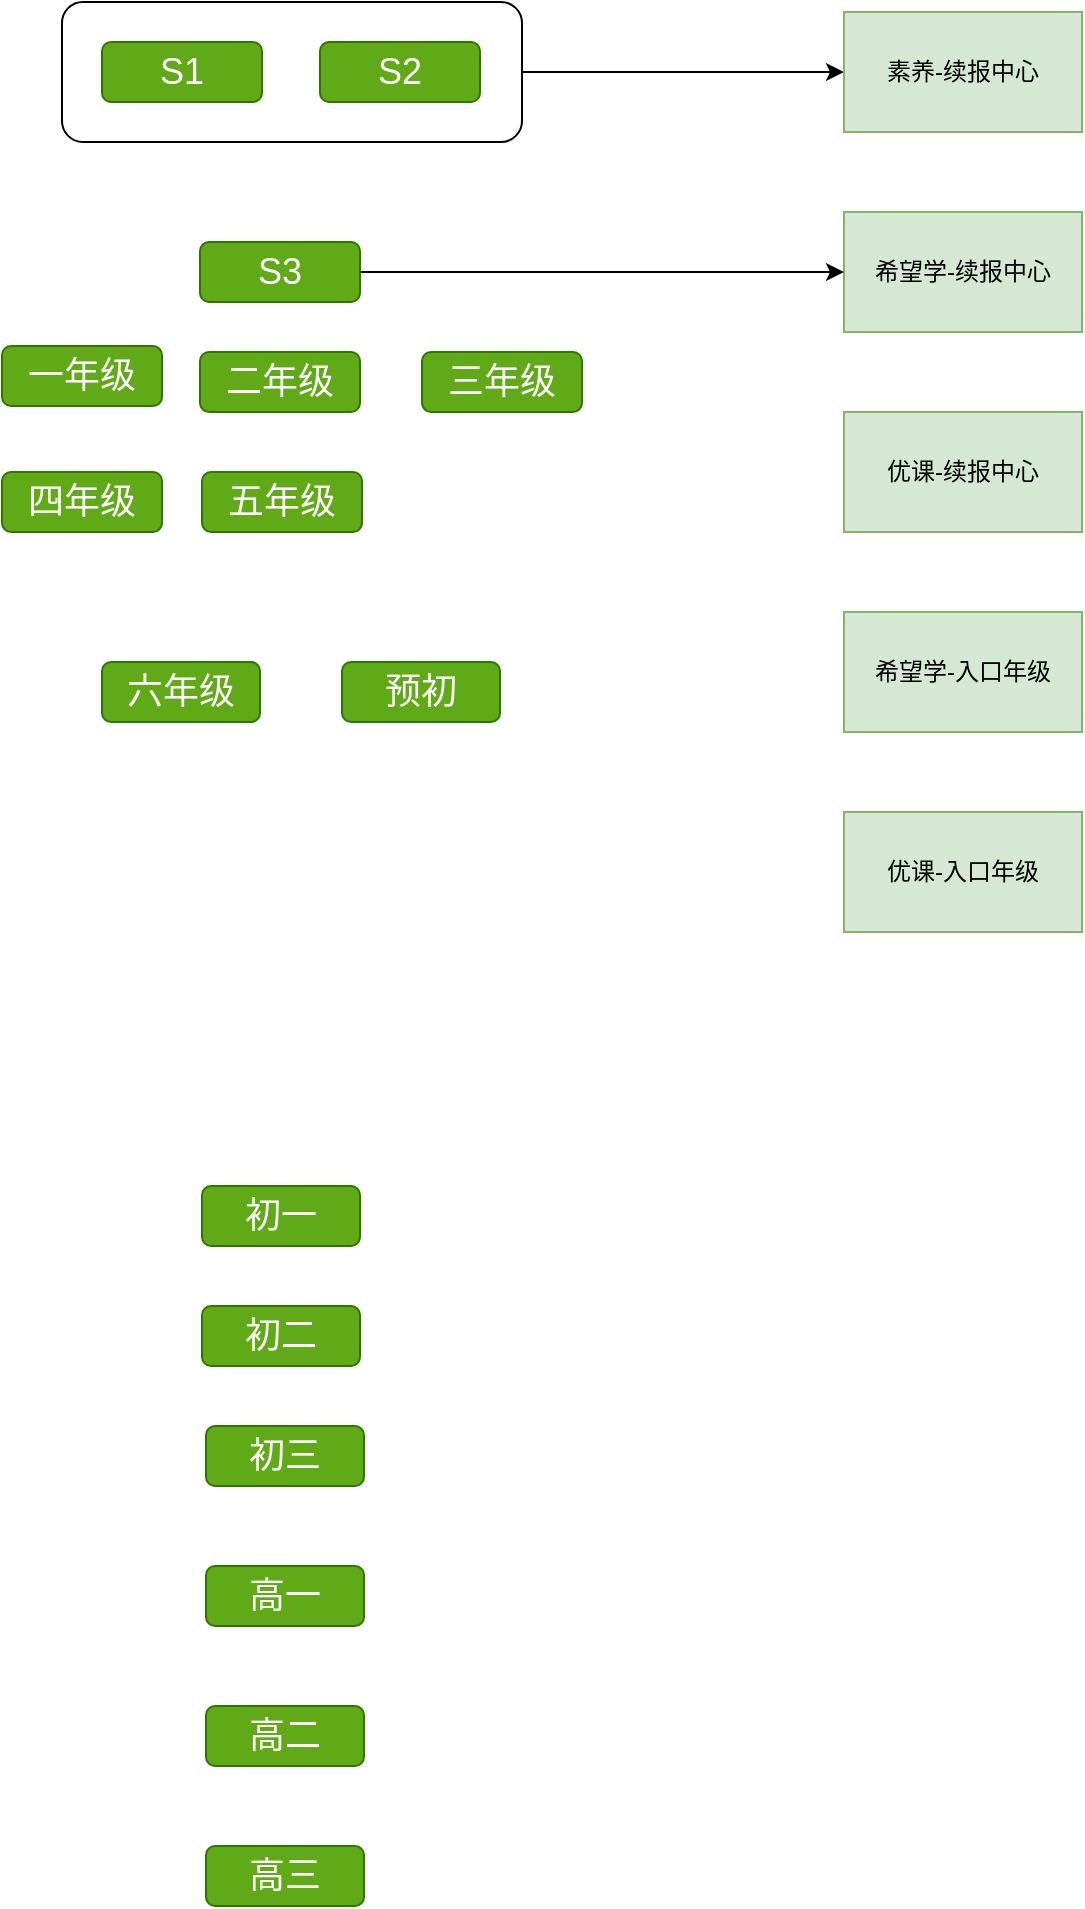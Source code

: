 <mxfile version="26.1.3">
  <diagram name="第 1 页" id="9Fog6PMzjCSzRfVmr_Oy">
    <mxGraphModel dx="1024" dy="588" grid="1" gridSize="10" guides="1" tooltips="1" connect="1" arrows="1" fold="1" page="1" pageScale="1" pageWidth="1600" pageHeight="1200" math="0" shadow="0">
      <root>
        <mxCell id="0" />
        <mxCell id="1" parent="0" />
        <mxCell id="j4IGC4dSVH3_SFCh3_FS-35" style="edgeStyle=orthogonalEdgeStyle;rounded=0;orthogonalLoop=1;jettySize=auto;html=1;exitX=1;exitY=0.5;exitDx=0;exitDy=0;" edge="1" parent="1" source="j4IGC4dSVH3_SFCh3_FS-34" target="j4IGC4dSVH3_SFCh3_FS-10">
          <mxGeometry relative="1" as="geometry" />
        </mxCell>
        <mxCell id="j4IGC4dSVH3_SFCh3_FS-34" value="" style="rounded=1;whiteSpace=wrap;html=1;" vertex="1" parent="1">
          <mxGeometry x="250" y="255" width="230" height="70" as="geometry" />
        </mxCell>
        <mxCell id="_DpiRx70NHCl_bEKjOj2-1" value="希望学-续报中心" style="rounded=0;whiteSpace=wrap;html=1;fillColor=#d5e8d4;strokeColor=#82b366;" parent="1" vertex="1">
          <mxGeometry x="641" y="360" width="119" height="60" as="geometry" />
        </mxCell>
        <mxCell id="j4IGC4dSVH3_SFCh3_FS-4" value="优课-续报中心" style="rounded=0;whiteSpace=wrap;html=1;fillColor=#d5e8d4;strokeColor=#82b366;" vertex="1" parent="1">
          <mxGeometry x="641" y="460" width="119" height="60" as="geometry" />
        </mxCell>
        <mxCell id="j4IGC4dSVH3_SFCh3_FS-5" value="希望学-入口年级" style="rounded=0;whiteSpace=wrap;html=1;fillColor=#d5e8d4;strokeColor=#82b366;" vertex="1" parent="1">
          <mxGeometry x="641" y="560" width="119" height="60" as="geometry" />
        </mxCell>
        <mxCell id="j4IGC4dSVH3_SFCh3_FS-6" value="优课-入口年级" style="rounded=0;whiteSpace=wrap;html=1;fillColor=#d5e8d4;strokeColor=#82b366;" vertex="1" parent="1">
          <mxGeometry x="641" y="660" width="119" height="60" as="geometry" />
        </mxCell>
        <mxCell id="j4IGC4dSVH3_SFCh3_FS-7" style="edgeStyle=orthogonalEdgeStyle;rounded=0;orthogonalLoop=1;jettySize=auto;html=1;exitX=0.5;exitY=1;exitDx=0;exitDy=0;" edge="1" parent="1" source="j4IGC4dSVH3_SFCh3_FS-6" target="j4IGC4dSVH3_SFCh3_FS-6">
          <mxGeometry relative="1" as="geometry" />
        </mxCell>
        <mxCell id="j4IGC4dSVH3_SFCh3_FS-10" value="素养-续报中心" style="rounded=0;whiteSpace=wrap;html=1;fillColor=#d5e8d4;strokeColor=#82b366;" vertex="1" parent="1">
          <mxGeometry x="641" y="260" width="119" height="60" as="geometry" />
        </mxCell>
        <mxCell id="j4IGC4dSVH3_SFCh3_FS-17" value="&lt;font style=&quot;font-size: 18px;&quot;&gt;S1&lt;/font&gt;" style="rounded=1;whiteSpace=wrap;html=1;fillColor=#60a917;fontColor=#ffffff;strokeColor=#2D7600;" vertex="1" parent="1">
          <mxGeometry x="270" y="275" width="80" height="30" as="geometry" />
        </mxCell>
        <mxCell id="j4IGC4dSVH3_SFCh3_FS-18" value="&lt;font style=&quot;font-size: 18px;&quot;&gt;S2&lt;/font&gt;" style="rounded=1;whiteSpace=wrap;html=1;fillColor=#60a917;fontColor=#ffffff;strokeColor=#2D7600;" vertex="1" parent="1">
          <mxGeometry x="379" y="275" width="80" height="30" as="geometry" />
        </mxCell>
        <mxCell id="j4IGC4dSVH3_SFCh3_FS-36" style="edgeStyle=orthogonalEdgeStyle;rounded=0;orthogonalLoop=1;jettySize=auto;html=1;exitX=1;exitY=0.5;exitDx=0;exitDy=0;" edge="1" parent="1" source="j4IGC4dSVH3_SFCh3_FS-19" target="_DpiRx70NHCl_bEKjOj2-1">
          <mxGeometry relative="1" as="geometry" />
        </mxCell>
        <mxCell id="j4IGC4dSVH3_SFCh3_FS-19" value="&lt;font style=&quot;font-size: 18px;&quot;&gt;S3&lt;/font&gt;" style="rounded=1;whiteSpace=wrap;html=1;fillColor=#60a917;fontColor=#ffffff;strokeColor=#2D7600;" vertex="1" parent="1">
          <mxGeometry x="319" y="375" width="80" height="30" as="geometry" />
        </mxCell>
        <mxCell id="j4IGC4dSVH3_SFCh3_FS-20" value="&lt;span style=&quot;font-size: 18px;&quot;&gt;一年级&lt;/span&gt;" style="rounded=1;whiteSpace=wrap;html=1;fillColor=#60a917;fontColor=#ffffff;strokeColor=#2D7600;" vertex="1" parent="1">
          <mxGeometry x="220" y="427" width="80" height="30" as="geometry" />
        </mxCell>
        <mxCell id="j4IGC4dSVH3_SFCh3_FS-21" value="&lt;span style=&quot;font-size: 18px;&quot;&gt;二年级&lt;/span&gt;" style="rounded=1;whiteSpace=wrap;html=1;fillColor=#60a917;fontColor=#ffffff;strokeColor=#2D7600;" vertex="1" parent="1">
          <mxGeometry x="319" y="430" width="80" height="30" as="geometry" />
        </mxCell>
        <mxCell id="j4IGC4dSVH3_SFCh3_FS-22" value="&lt;span style=&quot;font-size: 18px;&quot;&gt;三年级&lt;/span&gt;" style="rounded=1;whiteSpace=wrap;html=1;fillColor=#60a917;fontColor=#ffffff;strokeColor=#2D7600;" vertex="1" parent="1">
          <mxGeometry x="430" y="430" width="80" height="30" as="geometry" />
        </mxCell>
        <mxCell id="j4IGC4dSVH3_SFCh3_FS-23" value="&lt;span style=&quot;font-size: 18px;&quot;&gt;四年级&lt;/span&gt;" style="rounded=1;whiteSpace=wrap;html=1;fillColor=#60a917;fontColor=#ffffff;strokeColor=#2D7600;" vertex="1" parent="1">
          <mxGeometry x="220" y="490" width="80" height="30" as="geometry" />
        </mxCell>
        <mxCell id="j4IGC4dSVH3_SFCh3_FS-24" value="&lt;span style=&quot;font-size: 18px;&quot;&gt;五年级&lt;/span&gt;" style="rounded=1;whiteSpace=wrap;html=1;fillColor=#60a917;fontColor=#ffffff;strokeColor=#2D7600;" vertex="1" parent="1">
          <mxGeometry x="320" y="490" width="80" height="30" as="geometry" />
        </mxCell>
        <mxCell id="j4IGC4dSVH3_SFCh3_FS-25" value="&lt;span style=&quot;font-size: 18px;&quot;&gt;六年级&lt;/span&gt;" style="rounded=1;whiteSpace=wrap;html=1;fillColor=#60a917;fontColor=#ffffff;strokeColor=#2D7600;" vertex="1" parent="1">
          <mxGeometry x="270" y="585" width="79" height="30" as="geometry" />
        </mxCell>
        <mxCell id="j4IGC4dSVH3_SFCh3_FS-26" value="&lt;span style=&quot;font-size: 18px;&quot;&gt;预初&lt;/span&gt;" style="rounded=1;whiteSpace=wrap;html=1;fillColor=#60a917;fontColor=#ffffff;strokeColor=#2D7600;" vertex="1" parent="1">
          <mxGeometry x="390" y="585" width="79" height="30" as="geometry" />
        </mxCell>
        <mxCell id="j4IGC4dSVH3_SFCh3_FS-27" value="&lt;span style=&quot;font-size: 18px;&quot;&gt;初一&lt;/span&gt;" style="rounded=1;whiteSpace=wrap;html=1;fillColor=#60a917;fontColor=#ffffff;strokeColor=#2D7600;" vertex="1" parent="1">
          <mxGeometry x="320" y="847" width="79" height="30" as="geometry" />
        </mxCell>
        <mxCell id="j4IGC4dSVH3_SFCh3_FS-28" style="edgeStyle=orthogonalEdgeStyle;rounded=0;orthogonalLoop=1;jettySize=auto;html=1;exitX=0.5;exitY=1;exitDx=0;exitDy=0;" edge="1" parent="1" source="j4IGC4dSVH3_SFCh3_FS-27" target="j4IGC4dSVH3_SFCh3_FS-27">
          <mxGeometry relative="1" as="geometry" />
        </mxCell>
        <mxCell id="j4IGC4dSVH3_SFCh3_FS-29" value="&lt;span style=&quot;font-size: 18px;&quot;&gt;初二&lt;/span&gt;" style="rounded=1;whiteSpace=wrap;html=1;fillColor=#60a917;fontColor=#ffffff;strokeColor=#2D7600;" vertex="1" parent="1">
          <mxGeometry x="320" y="907" width="79" height="30" as="geometry" />
        </mxCell>
        <mxCell id="j4IGC4dSVH3_SFCh3_FS-30" value="&lt;span style=&quot;font-size: 18px;&quot;&gt;初三&lt;/span&gt;" style="rounded=1;whiteSpace=wrap;html=1;fillColor=#60a917;fontColor=#ffffff;strokeColor=#2D7600;" vertex="1" parent="1">
          <mxGeometry x="322" y="967" width="79" height="30" as="geometry" />
        </mxCell>
        <mxCell id="j4IGC4dSVH3_SFCh3_FS-31" value="&lt;span style=&quot;font-size: 18px;&quot;&gt;高一&lt;/span&gt;" style="rounded=1;whiteSpace=wrap;html=1;fillColor=#60a917;fontColor=#ffffff;strokeColor=#2D7600;" vertex="1" parent="1">
          <mxGeometry x="322" y="1037" width="79" height="30" as="geometry" />
        </mxCell>
        <mxCell id="j4IGC4dSVH3_SFCh3_FS-32" value="&lt;span style=&quot;font-size: 18px;&quot;&gt;高二&lt;/span&gt;" style="rounded=1;whiteSpace=wrap;html=1;fillColor=#60a917;fontColor=#ffffff;strokeColor=#2D7600;" vertex="1" parent="1">
          <mxGeometry x="322" y="1107" width="79" height="30" as="geometry" />
        </mxCell>
        <mxCell id="j4IGC4dSVH3_SFCh3_FS-33" value="&lt;span style=&quot;font-size: 18px;&quot;&gt;高三&lt;/span&gt;" style="rounded=1;whiteSpace=wrap;html=1;fillColor=#60a917;fontColor=#ffffff;strokeColor=#2D7600;" vertex="1" parent="1">
          <mxGeometry x="322" y="1177" width="79" height="30" as="geometry" />
        </mxCell>
      </root>
    </mxGraphModel>
  </diagram>
</mxfile>
